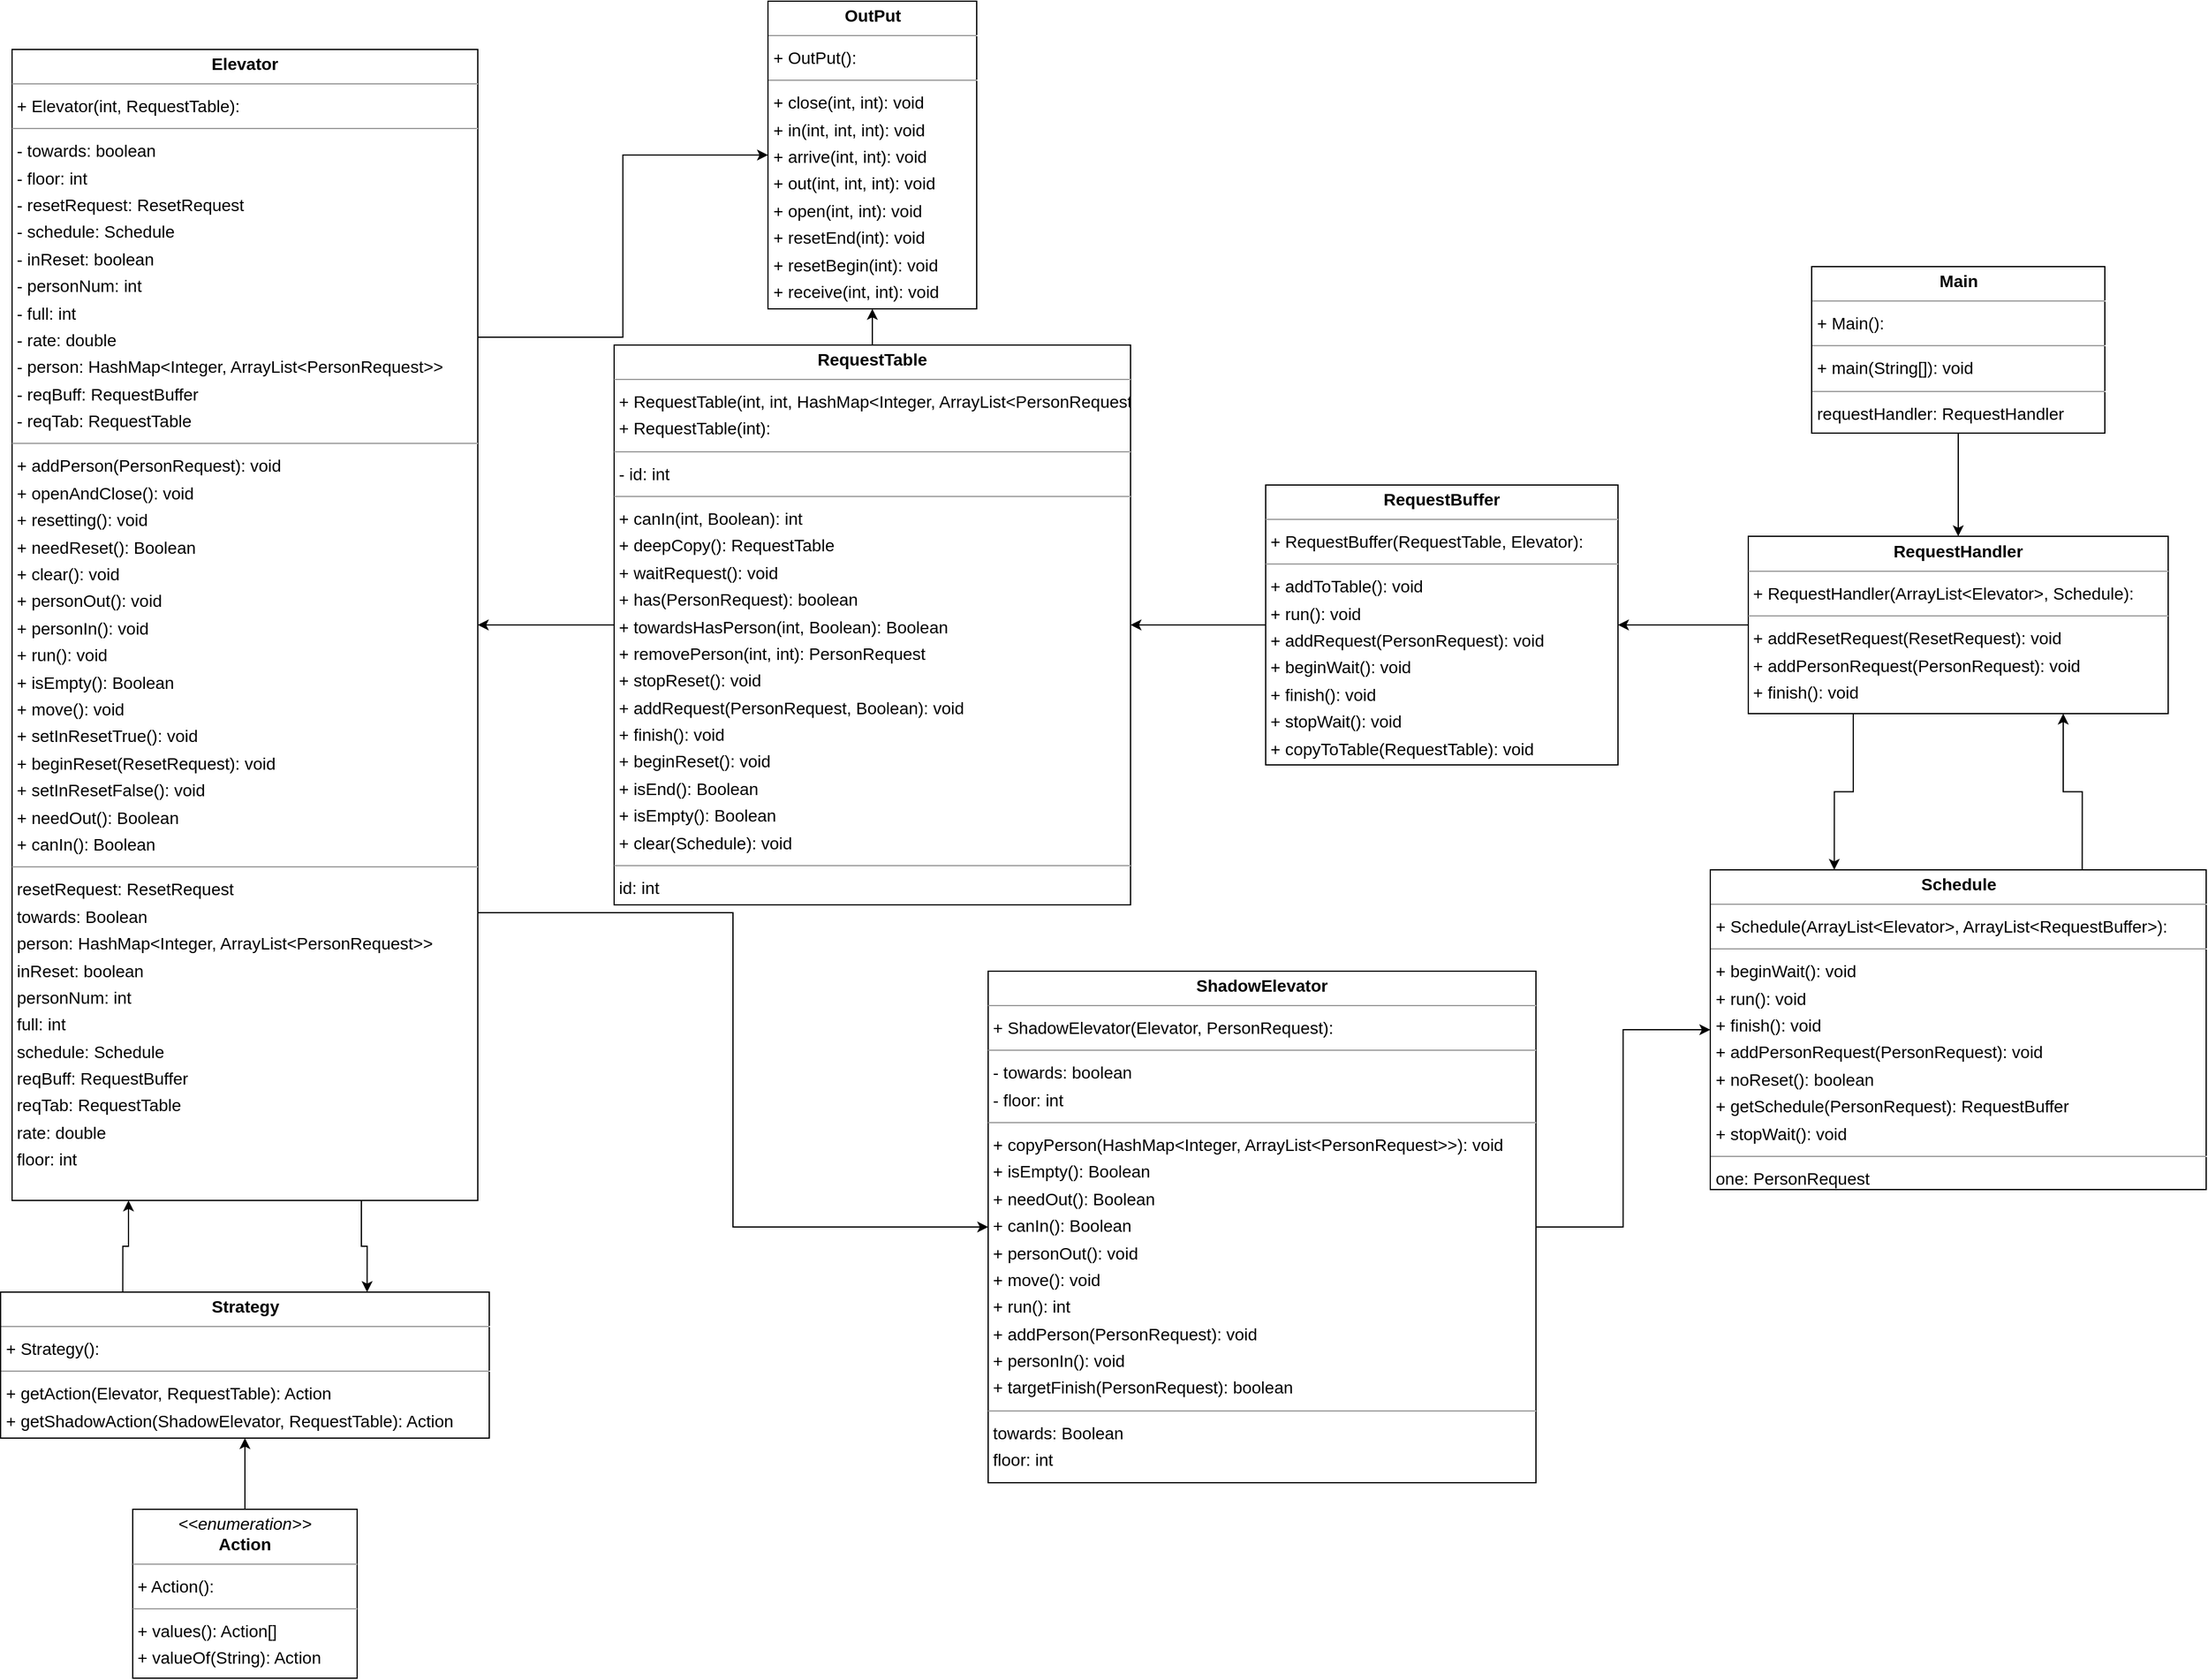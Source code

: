 <mxfile version="21.6.5" type="device">
  <diagram id="CZ8ZlY2x0cPtPCG45bbt" name="第 1 页">
    <mxGraphModel dx="2466" dy="1224" grid="1" gridSize="10" guides="1" tooltips="1" connect="1" arrows="1" fold="1" page="0" pageScale="1" pageWidth="827" pageHeight="1169" background="none" math="0" shadow="0">
      <root>
        <mxCell id="0" />
        <mxCell id="1" parent="0" />
        <mxCell id="iVu4oZvwFG3MXudDgiXg-8" value="" style="edgeStyle=orthogonalEdgeStyle;rounded=0;orthogonalLoop=1;jettySize=auto;html=1;" edge="1" parent="1" source="node1" target="node10">
          <mxGeometry relative="1" as="geometry" />
        </mxCell>
        <mxCell id="node1" value="&lt;p style=&quot;margin:0px;margin-top:4px;text-align:center;&quot;&gt;&lt;i&gt;&amp;lt;&amp;lt;enumeration&amp;gt;&amp;gt;&lt;/i&gt;&lt;br/&gt;&lt;b&gt;Action&lt;/b&gt;&lt;/p&gt;&lt;hr size=&quot;1&quot;/&gt;&lt;p style=&quot;margin:0 0 0 4px;line-height:1.6;&quot;&gt;+ Action(): &lt;/p&gt;&lt;hr size=&quot;1&quot;/&gt;&lt;p style=&quot;margin:0 0 0 4px;line-height:1.6;&quot;&gt;+ values(): Action[]&lt;br/&gt;+ valueOf(String): Action&lt;/p&gt;" style="verticalAlign=top;align=left;overflow=fill;fontSize=14;fontFamily=Helvetica;html=1;rounded=0;shadow=0;comic=0;labelBackgroundColor=none;strokeWidth=1;" parent="1" vertex="1">
          <mxGeometry x="-39" y="1300" width="186" height="140" as="geometry" />
        </mxCell>
        <mxCell id="iVu4oZvwFG3MXudDgiXg-7" style="edgeStyle=orthogonalEdgeStyle;rounded=0;orthogonalLoop=1;jettySize=auto;html=1;exitX=0.75;exitY=1;exitDx=0;exitDy=0;entryX=0.75;entryY=0;entryDx=0;entryDy=0;" edge="1" parent="1" source="node8" target="node10">
          <mxGeometry relative="1" as="geometry" />
        </mxCell>
        <mxCell id="iVu4oZvwFG3MXudDgiXg-17" style="edgeStyle=orthogonalEdgeStyle;rounded=0;orthogonalLoop=1;jettySize=auto;html=1;exitX=1;exitY=0.75;exitDx=0;exitDy=0;entryX=0;entryY=0.5;entryDx=0;entryDy=0;" edge="1" parent="1" source="node8" target="node0">
          <mxGeometry relative="1" as="geometry" />
        </mxCell>
        <mxCell id="iVu4oZvwFG3MXudDgiXg-18" style="edgeStyle=orthogonalEdgeStyle;rounded=0;orthogonalLoop=1;jettySize=auto;html=1;exitX=1;exitY=0.25;exitDx=0;exitDy=0;entryX=0;entryY=0.5;entryDx=0;entryDy=0;" edge="1" parent="1" source="node8" target="node5">
          <mxGeometry relative="1" as="geometry" />
        </mxCell>
        <mxCell id="node8" value="&lt;p style=&quot;margin:0px;margin-top:4px;text-align:center;&quot;&gt;&lt;b&gt;Elevator&lt;/b&gt;&lt;/p&gt;&lt;hr size=&quot;1&quot;/&gt;&lt;p style=&quot;margin:0 0 0 4px;line-height:1.6;&quot;&gt;+ Elevator(int, RequestTable): &lt;/p&gt;&lt;hr size=&quot;1&quot;/&gt;&lt;p style=&quot;margin:0 0 0 4px;line-height:1.6;&quot;&gt;- towards: boolean&lt;br/&gt;- floor: int&lt;br/&gt;- resetRequest: ResetRequest&lt;br/&gt;- schedule: Schedule&lt;br/&gt;- inReset: boolean&lt;br/&gt;- personNum: int&lt;br/&gt;- full: int&lt;br/&gt;- rate: double&lt;br/&gt;- person: HashMap&amp;lt;Integer, ArrayList&amp;lt;PersonRequest&amp;gt;&amp;gt;&lt;br/&gt;- reqBuff: RequestBuffer&lt;br/&gt;- reqTab: RequestTable&lt;/p&gt;&lt;hr size=&quot;1&quot;/&gt;&lt;p style=&quot;margin:0 0 0 4px;line-height:1.6;&quot;&gt;+ addPerson(PersonRequest): void&lt;br/&gt;+ openAndClose(): void&lt;br/&gt;+ resetting(): void&lt;br/&gt;+ needReset(): Boolean&lt;br/&gt;+ clear(): void&lt;br/&gt;+ personOut(): void&lt;br/&gt;+ personIn(): void&lt;br/&gt;+ run(): void&lt;br/&gt;+ isEmpty(): Boolean&lt;br/&gt;+ move(): void&lt;br/&gt;+ setInResetTrue(): void&lt;br/&gt;+ beginReset(ResetRequest): void&lt;br/&gt;+ setInResetFalse(): void&lt;br/&gt;+ needOut(): Boolean&lt;br/&gt;+ canIn(): Boolean&lt;/p&gt;&lt;hr size=&quot;1&quot;/&gt;&lt;p style=&quot;margin:0 0 0 4px;line-height:1.6;&quot;&gt; resetRequest: ResetRequest&lt;br/&gt; towards: Boolean&lt;br/&gt; person: HashMap&amp;lt;Integer, ArrayList&amp;lt;PersonRequest&amp;gt;&amp;gt;&lt;br/&gt; inReset: boolean&lt;br/&gt; personNum: int&lt;br/&gt; full: int&lt;br/&gt; schedule: Schedule&lt;br/&gt; reqBuff: RequestBuffer&lt;br/&gt; reqTab: RequestTable&lt;br/&gt; rate: double&lt;br/&gt; floor: int&lt;/p&gt;" style="verticalAlign=top;align=left;overflow=fill;fontSize=14;fontFamily=Helvetica;html=1;rounded=0;shadow=0;comic=0;labelBackgroundColor=none;strokeWidth=1;" parent="1" vertex="1">
          <mxGeometry x="-139" y="90" width="386" height="954" as="geometry" />
        </mxCell>
        <mxCell id="iVu4oZvwFG3MXudDgiXg-19" style="edgeStyle=orthogonalEdgeStyle;rounded=0;orthogonalLoop=1;jettySize=auto;html=1;entryX=0.5;entryY=0;entryDx=0;entryDy=0;" edge="1" parent="1" source="node3" target="node6">
          <mxGeometry relative="1" as="geometry" />
        </mxCell>
        <mxCell id="node3" value="&lt;p style=&quot;margin:0px;margin-top:4px;text-align:center;&quot;&gt;&lt;b&gt;Main&lt;/b&gt;&lt;/p&gt;&lt;hr size=&quot;1&quot;/&gt;&lt;p style=&quot;margin:0 0 0 4px;line-height:1.6;&quot;&gt;+ Main(): &lt;/p&gt;&lt;hr size=&quot;1&quot;/&gt;&lt;p style=&quot;margin:0 0 0 4px;line-height:1.6;&quot;&gt;+ main(String[]): void&lt;/p&gt;&lt;hr size=&quot;1&quot;/&gt;&lt;p style=&quot;margin:0 0 0 4px;line-height:1.6;&quot;&gt; requestHandler: RequestHandler&lt;/p&gt;" style="verticalAlign=top;align=left;overflow=fill;fontSize=14;fontFamily=Helvetica;html=1;rounded=0;shadow=0;comic=0;labelBackgroundColor=none;strokeWidth=1;" parent="1" vertex="1">
          <mxGeometry x="1352.5" y="270" width="243" height="138" as="geometry" />
        </mxCell>
        <mxCell id="node5" value="&lt;p style=&quot;margin:0px;margin-top:4px;text-align:center;&quot;&gt;&lt;b&gt;OutPut&lt;/b&gt;&lt;/p&gt;&lt;hr size=&quot;1&quot;/&gt;&lt;p style=&quot;margin:0 0 0 4px;line-height:1.6;&quot;&gt;+ OutPut(): &lt;/p&gt;&lt;hr size=&quot;1&quot;/&gt;&lt;p style=&quot;margin:0 0 0 4px;line-height:1.6;&quot;&gt;+ close(int, int): void&lt;br/&gt;+ in(int, int, int): void&lt;br/&gt;+ arrive(int, int): void&lt;br/&gt;+ out(int, int, int): void&lt;br/&gt;+ open(int, int): void&lt;br/&gt;+ resetEnd(int): void&lt;br/&gt;+ resetBegin(int): void&lt;br/&gt;+ receive(int, int): void&lt;/p&gt;" style="verticalAlign=top;align=left;overflow=fill;fontSize=14;fontFamily=Helvetica;html=1;rounded=0;shadow=0;comic=0;labelBackgroundColor=none;strokeWidth=1;" parent="1" vertex="1">
          <mxGeometry x="487.5" y="50" width="173" height="255" as="geometry" />
        </mxCell>
        <mxCell id="iVu4oZvwFG3MXudDgiXg-4" style="edgeStyle=orthogonalEdgeStyle;rounded=0;orthogonalLoop=1;jettySize=auto;html=1;entryX=1;entryY=0.5;entryDx=0;entryDy=0;" edge="1" parent="1" source="node4" target="node2">
          <mxGeometry relative="1" as="geometry" />
        </mxCell>
        <mxCell id="node4" value="&lt;p style=&quot;margin:0px;margin-top:4px;text-align:center;&quot;&gt;&lt;b&gt;RequestBuffer&lt;/b&gt;&lt;/p&gt;&lt;hr size=&quot;1&quot;/&gt;&lt;p style=&quot;margin:0 0 0 4px;line-height:1.6;&quot;&gt;+ RequestBuffer(RequestTable, Elevator): &lt;/p&gt;&lt;hr size=&quot;1&quot;/&gt;&lt;p style=&quot;margin:0 0 0 4px;line-height:1.6;&quot;&gt;+ addToTable(): void&lt;br/&gt;+ run(): void&lt;br/&gt;+ addRequest(PersonRequest): void&lt;br/&gt;+ beginWait(): void&lt;br/&gt;+ finish(): void&lt;br/&gt;+ stopWait(): void&lt;br/&gt;+ copyToTable(RequestTable): void&lt;/p&gt;" style="verticalAlign=top;align=left;overflow=fill;fontSize=14;fontFamily=Helvetica;html=1;rounded=0;shadow=0;comic=0;labelBackgroundColor=none;strokeWidth=1;" parent="1" vertex="1">
          <mxGeometry x="900" y="451" width="292" height="232" as="geometry" />
        </mxCell>
        <mxCell id="iVu4oZvwFG3MXudDgiXg-13" style="edgeStyle=orthogonalEdgeStyle;rounded=0;orthogonalLoop=1;jettySize=auto;html=1;entryX=1;entryY=0.5;entryDx=0;entryDy=0;" edge="1" parent="1" source="node6" target="node4">
          <mxGeometry relative="1" as="geometry" />
        </mxCell>
        <mxCell id="iVu4oZvwFG3MXudDgiXg-14" style="edgeStyle=orthogonalEdgeStyle;rounded=0;orthogonalLoop=1;jettySize=auto;html=1;exitX=0.25;exitY=1;exitDx=0;exitDy=0;entryX=0.25;entryY=0;entryDx=0;entryDy=0;" edge="1" parent="1" source="node6" target="node9">
          <mxGeometry relative="1" as="geometry" />
        </mxCell>
        <mxCell id="node6" value="&lt;p style=&quot;margin:0px;margin-top:4px;text-align:center;&quot;&gt;&lt;b&gt;RequestHandler&lt;/b&gt;&lt;/p&gt;&lt;hr size=&quot;1&quot;/&gt;&lt;p style=&quot;margin:0 0 0 4px;line-height:1.6;&quot;&gt;+ RequestHandler(ArrayList&amp;lt;Elevator&amp;gt;, Schedule): &lt;/p&gt;&lt;hr size=&quot;1&quot;/&gt;&lt;p style=&quot;margin:0 0 0 4px;line-height:1.6;&quot;&gt;+ addResetRequest(ResetRequest): void&lt;br/&gt;+ addPersonRequest(PersonRequest): void&lt;br/&gt;+ finish(): void&lt;/p&gt;" style="verticalAlign=top;align=left;overflow=fill;fontSize=14;fontFamily=Helvetica;html=1;rounded=0;shadow=0;comic=0;labelBackgroundColor=none;strokeWidth=1;" parent="1" vertex="1">
          <mxGeometry x="1300" y="493.5" width="348" height="147" as="geometry" />
        </mxCell>
        <mxCell id="iVu4oZvwFG3MXudDgiXg-3" style="edgeStyle=orthogonalEdgeStyle;rounded=0;orthogonalLoop=1;jettySize=auto;html=1;" edge="1" parent="1" source="node2" target="node8">
          <mxGeometry relative="1" as="geometry" />
        </mxCell>
        <mxCell id="iVu4oZvwFG3MXudDgiXg-9" style="edgeStyle=orthogonalEdgeStyle;rounded=0;orthogonalLoop=1;jettySize=auto;html=1;entryX=0.5;entryY=1;entryDx=0;entryDy=0;" edge="1" parent="1" source="node2" target="node5">
          <mxGeometry relative="1" as="geometry" />
        </mxCell>
        <mxCell id="node2" value="&lt;p style=&quot;margin:0px;margin-top:4px;text-align:center;&quot;&gt;&lt;b&gt;RequestTable&lt;/b&gt;&lt;/p&gt;&lt;hr size=&quot;1&quot;/&gt;&lt;p style=&quot;margin:0 0 0 4px;line-height:1.6;&quot;&gt;+ RequestTable(int, int, HashMap&amp;lt;Integer, ArrayList&amp;lt;PersonRequest&amp;gt;&amp;gt;, Boolean, Boolean): &lt;br/&gt;+ RequestTable(int): &lt;/p&gt;&lt;hr size=&quot;1&quot;/&gt;&lt;p style=&quot;margin:0 0 0 4px;line-height:1.6;&quot;&gt;- id: int&lt;/p&gt;&lt;hr size=&quot;1&quot;/&gt;&lt;p style=&quot;margin:0 0 0 4px;line-height:1.6;&quot;&gt;+ canIn(int, Boolean): int&lt;br/&gt;+ deepCopy(): RequestTable&lt;br/&gt;+ waitRequest(): void&lt;br/&gt;+ has(PersonRequest): boolean&lt;br/&gt;+ towardsHasPerson(int, Boolean): Boolean&lt;br/&gt;+ removePerson(int, int): PersonRequest&lt;br/&gt;+ stopReset(): void&lt;br/&gt;+ addRequest(PersonRequest, Boolean): void&lt;br/&gt;+ finish(): void&lt;br/&gt;+ beginReset(): void&lt;br/&gt;+ isEnd(): Boolean&lt;br/&gt;+ isEmpty(): Boolean&lt;br/&gt;+ clear(Schedule): void&lt;/p&gt;&lt;hr size=&quot;1&quot;/&gt;&lt;p style=&quot;margin:0 0 0 4px;line-height:1.6;&quot;&gt; id: int&lt;/p&gt;" style="verticalAlign=top;align=left;overflow=fill;fontSize=14;fontFamily=Helvetica;html=1;rounded=0;shadow=0;comic=0;labelBackgroundColor=none;strokeWidth=1;" parent="1" vertex="1">
          <mxGeometry x="360" y="335" width="428" height="464" as="geometry" />
        </mxCell>
        <mxCell id="iVu4oZvwFG3MXudDgiXg-15" style="edgeStyle=orthogonalEdgeStyle;rounded=0;orthogonalLoop=1;jettySize=auto;html=1;exitX=0.75;exitY=0;exitDx=0;exitDy=0;entryX=0.75;entryY=1;entryDx=0;entryDy=0;" edge="1" parent="1" source="node9" target="node6">
          <mxGeometry relative="1" as="geometry" />
        </mxCell>
        <mxCell id="node9" value="&lt;p style=&quot;margin:0px;margin-top:4px;text-align:center;&quot;&gt;&lt;b&gt;Schedule&lt;/b&gt;&lt;/p&gt;&lt;hr size=&quot;1&quot;/&gt;&lt;p style=&quot;margin:0 0 0 4px;line-height:1.6;&quot;&gt;+ Schedule(ArrayList&amp;lt;Elevator&amp;gt;, ArrayList&amp;lt;RequestBuffer&amp;gt;): &lt;/p&gt;&lt;hr size=&quot;1&quot;/&gt;&lt;p style=&quot;margin:0 0 0 4px;line-height:1.6;&quot;&gt;+ beginWait(): void&lt;br/&gt;+ run(): void&lt;br/&gt;+ finish(): void&lt;br/&gt;+ addPersonRequest(PersonRequest): void&lt;br/&gt;+ noReset(): boolean&lt;br/&gt;+ getSchedule(PersonRequest): RequestBuffer&lt;br/&gt;+ stopWait(): void&lt;/p&gt;&lt;hr size=&quot;1&quot;/&gt;&lt;p style=&quot;margin:0 0 0 4px;line-height:1.6;&quot;&gt; one: PersonRequest&lt;/p&gt;" style="verticalAlign=top;align=left;overflow=fill;fontSize=14;fontFamily=Helvetica;html=1;rounded=0;shadow=0;comic=0;labelBackgroundColor=none;strokeWidth=1;" parent="1" vertex="1">
          <mxGeometry x="1268.5" y="770" width="411" height="265" as="geometry" />
        </mxCell>
        <mxCell id="iVu4oZvwFG3MXudDgiXg-16" style="edgeStyle=orthogonalEdgeStyle;rounded=0;orthogonalLoop=1;jettySize=auto;html=1;entryX=0;entryY=0.5;entryDx=0;entryDy=0;" edge="1" parent="1" source="node0" target="node9">
          <mxGeometry relative="1" as="geometry" />
        </mxCell>
        <mxCell id="node0" value="&lt;p style=&quot;margin:0px;margin-top:4px;text-align:center;&quot;&gt;&lt;b&gt;ShadowElevator&lt;/b&gt;&lt;/p&gt;&lt;hr size=&quot;1&quot;/&gt;&lt;p style=&quot;margin:0 0 0 4px;line-height:1.6;&quot;&gt;+ ShadowElevator(Elevator, PersonRequest): &lt;/p&gt;&lt;hr size=&quot;1&quot;/&gt;&lt;p style=&quot;margin:0 0 0 4px;line-height:1.6;&quot;&gt;- towards: boolean&lt;br/&gt;- floor: int&lt;/p&gt;&lt;hr size=&quot;1&quot;/&gt;&lt;p style=&quot;margin:0 0 0 4px;line-height:1.6;&quot;&gt;+ copyPerson(HashMap&amp;lt;Integer, ArrayList&amp;lt;PersonRequest&amp;gt;&amp;gt;): void&lt;br/&gt;+ isEmpty(): Boolean&lt;br/&gt;+ needOut(): Boolean&lt;br/&gt;+ canIn(): Boolean&lt;br/&gt;+ personOut(): void&lt;br/&gt;+ move(): void&lt;br/&gt;+ run(): int&lt;br/&gt;+ addPerson(PersonRequest): void&lt;br/&gt;+ personIn(): void&lt;br/&gt;+ targetFinish(PersonRequest): boolean&lt;/p&gt;&lt;hr size=&quot;1&quot;/&gt;&lt;p style=&quot;margin:0 0 0 4px;line-height:1.6;&quot;&gt; towards: Boolean&lt;br/&gt; floor: int&lt;/p&gt;" style="verticalAlign=top;align=left;overflow=fill;fontSize=14;fontFamily=Helvetica;html=1;rounded=0;shadow=0;comic=0;labelBackgroundColor=none;strokeWidth=1;" parent="1" vertex="1">
          <mxGeometry x="670" y="854" width="454" height="424" as="geometry" />
        </mxCell>
        <mxCell id="iVu4oZvwFG3MXudDgiXg-6" style="edgeStyle=orthogonalEdgeStyle;rounded=0;orthogonalLoop=1;jettySize=auto;html=1;exitX=0.25;exitY=0;exitDx=0;exitDy=0;entryX=0.25;entryY=1;entryDx=0;entryDy=0;" edge="1" parent="1" source="node10" target="node8">
          <mxGeometry relative="1" as="geometry" />
        </mxCell>
        <mxCell id="node10" value="&lt;p style=&quot;margin:0px;margin-top:4px;text-align:center;&quot;&gt;&lt;b&gt;Strategy&lt;/b&gt;&lt;/p&gt;&lt;hr size=&quot;1&quot;/&gt;&lt;p style=&quot;margin:0 0 0 4px;line-height:1.6;&quot;&gt;+ Strategy(): &lt;/p&gt;&lt;hr size=&quot;1&quot;/&gt;&lt;p style=&quot;margin:0 0 0 4px;line-height:1.6;&quot;&gt;+ getAction(Elevator, RequestTable): Action&lt;br/&gt;+ getShadowAction(ShadowElevator, RequestTable): Action&lt;/p&gt;" style="verticalAlign=top;align=left;overflow=fill;fontSize=14;fontFamily=Helvetica;html=1;rounded=0;shadow=0;comic=0;labelBackgroundColor=none;strokeWidth=1;" parent="1" vertex="1">
          <mxGeometry x="-148.5" y="1120" width="405" height="121" as="geometry" />
        </mxCell>
      </root>
    </mxGraphModel>
  </diagram>
</mxfile>
